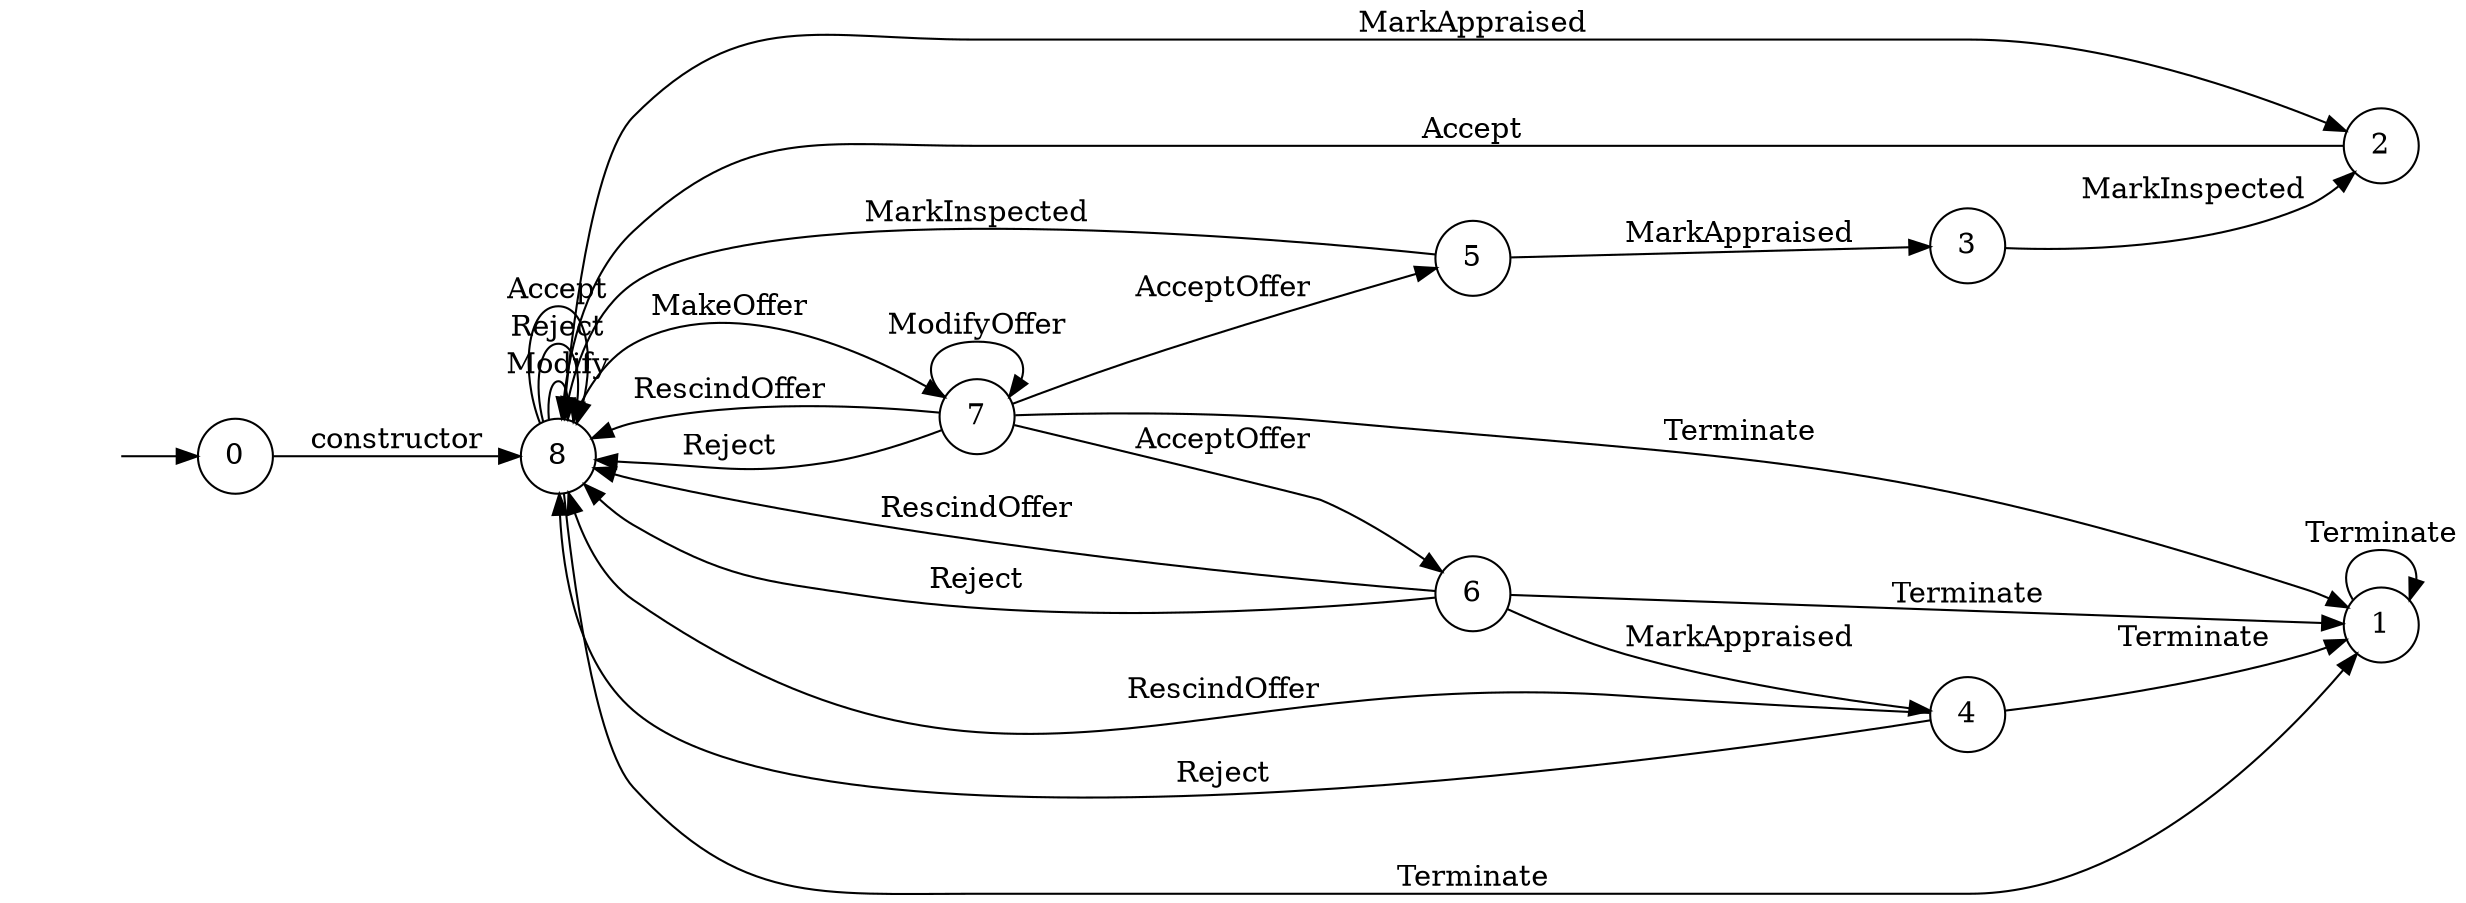 digraph "Dapp-Automata-data/fuzzer/testnetdata-model-rq1/AssetTransfer/FSM-7" {
	graph [rankdir=LR]
	"" [label="" shape=plaintext]
	2 [label=2 shape=circle]
	5 [label=5 shape=circle]
	6 [label=6 shape=circle]
	4 [label=4 shape=circle]
	8 [label=8 shape=circle]
	3 [label=3 shape=circle]
	1 [label=1 shape=circle]
	7 [label=7 shape=circle]
	0 [label=0 shape=circle]
	"" -> 0 [label=""]
	0 -> 8 [label=constructor]
	8 -> 7 [label=MakeOffer]
	8 -> 1 [label=Terminate]
	8 -> 2 [label=MarkAppraised]
	8 -> 8 [label=Modify]
	8 -> 8 [label=Reject]
	8 -> 8 [label=Accept]
	4 -> 1 [label=Terminate]
	4 -> 8 [label=RescindOffer]
	4 -> 8 [label=Reject]
	3 -> 2 [label=MarkInspected]
	2 -> 8 [label=Accept]
	1 -> 1 [label=Terminate]
	7 -> 1 [label=Terminate]
	7 -> 5 [label=AcceptOffer]
	7 -> 6 [label=AcceptOffer]
	7 -> 8 [label=RescindOffer]
	7 -> 8 [label=Reject]
	7 -> 7 [label=ModifyOffer]
	6 -> 1 [label=Terminate]
	6 -> 8 [label=RescindOffer]
	6 -> 4 [label=MarkAppraised]
	6 -> 8 [label=Reject]
	5 -> 3 [label=MarkAppraised]
	5 -> 8 [label=MarkInspected]
}
